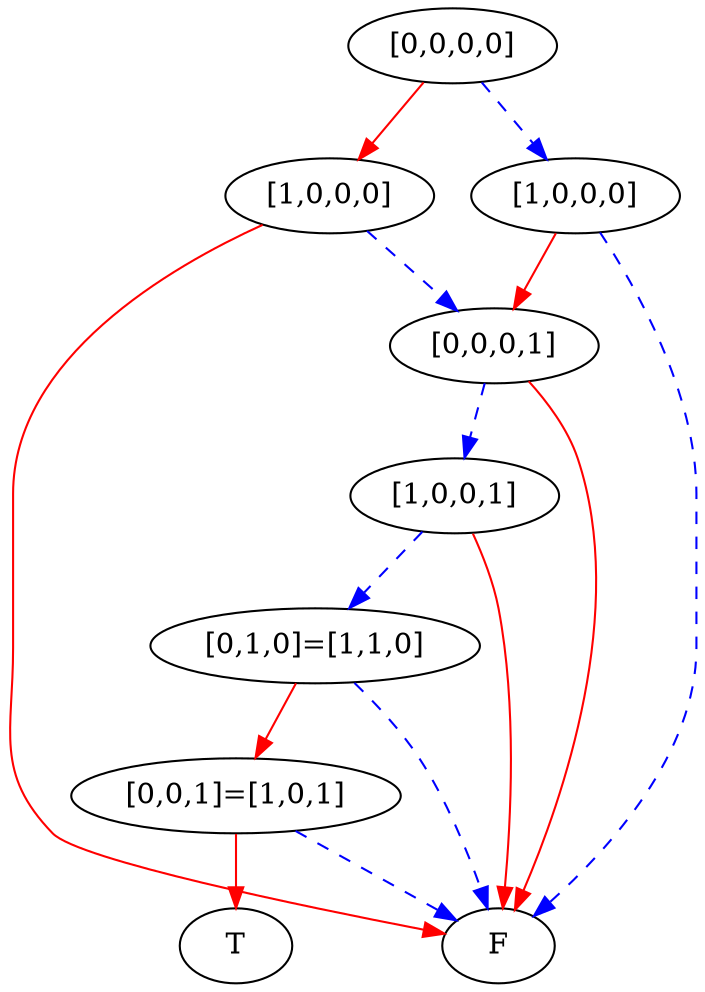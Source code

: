 digraph {
    1 [label=F];
    2 [label=T];
    3 [label="[0,0,1]=[1,0,1]"];
    4 [label="[0,1,0]=[1,1,0]"];
    5 [label="[1,0,0,1]"];
    6 [label="[0,0,0,1]"];
    7 [label="[1,0,0,0]"];
    8 [label="[1,0,0,0]"];
    9 [label="[0,0,0,0]"];
    3 -> 1 [style=dashed
           ,color=blue];
    3 -> 2 [color=red];
    4 -> 3 [color=red];
    4 -> 1 [style=dashed
           ,color=blue];
    5 -> 4 [style=dashed
           ,color=blue];
    5 -> 1 [color=red];
    6 -> 5 [style=dashed
           ,color=blue];
    6 -> 1 [color=red];
    7 -> 6 [style=dashed
           ,color=blue];
    7 -> 1 [color=red];
    8 -> 6 [color=red];
    8 -> 1 [style=dashed
           ,color=blue];
    9 -> 7 [color=red];
    9 -> 8 [style=dashed
           ,color=blue];
}